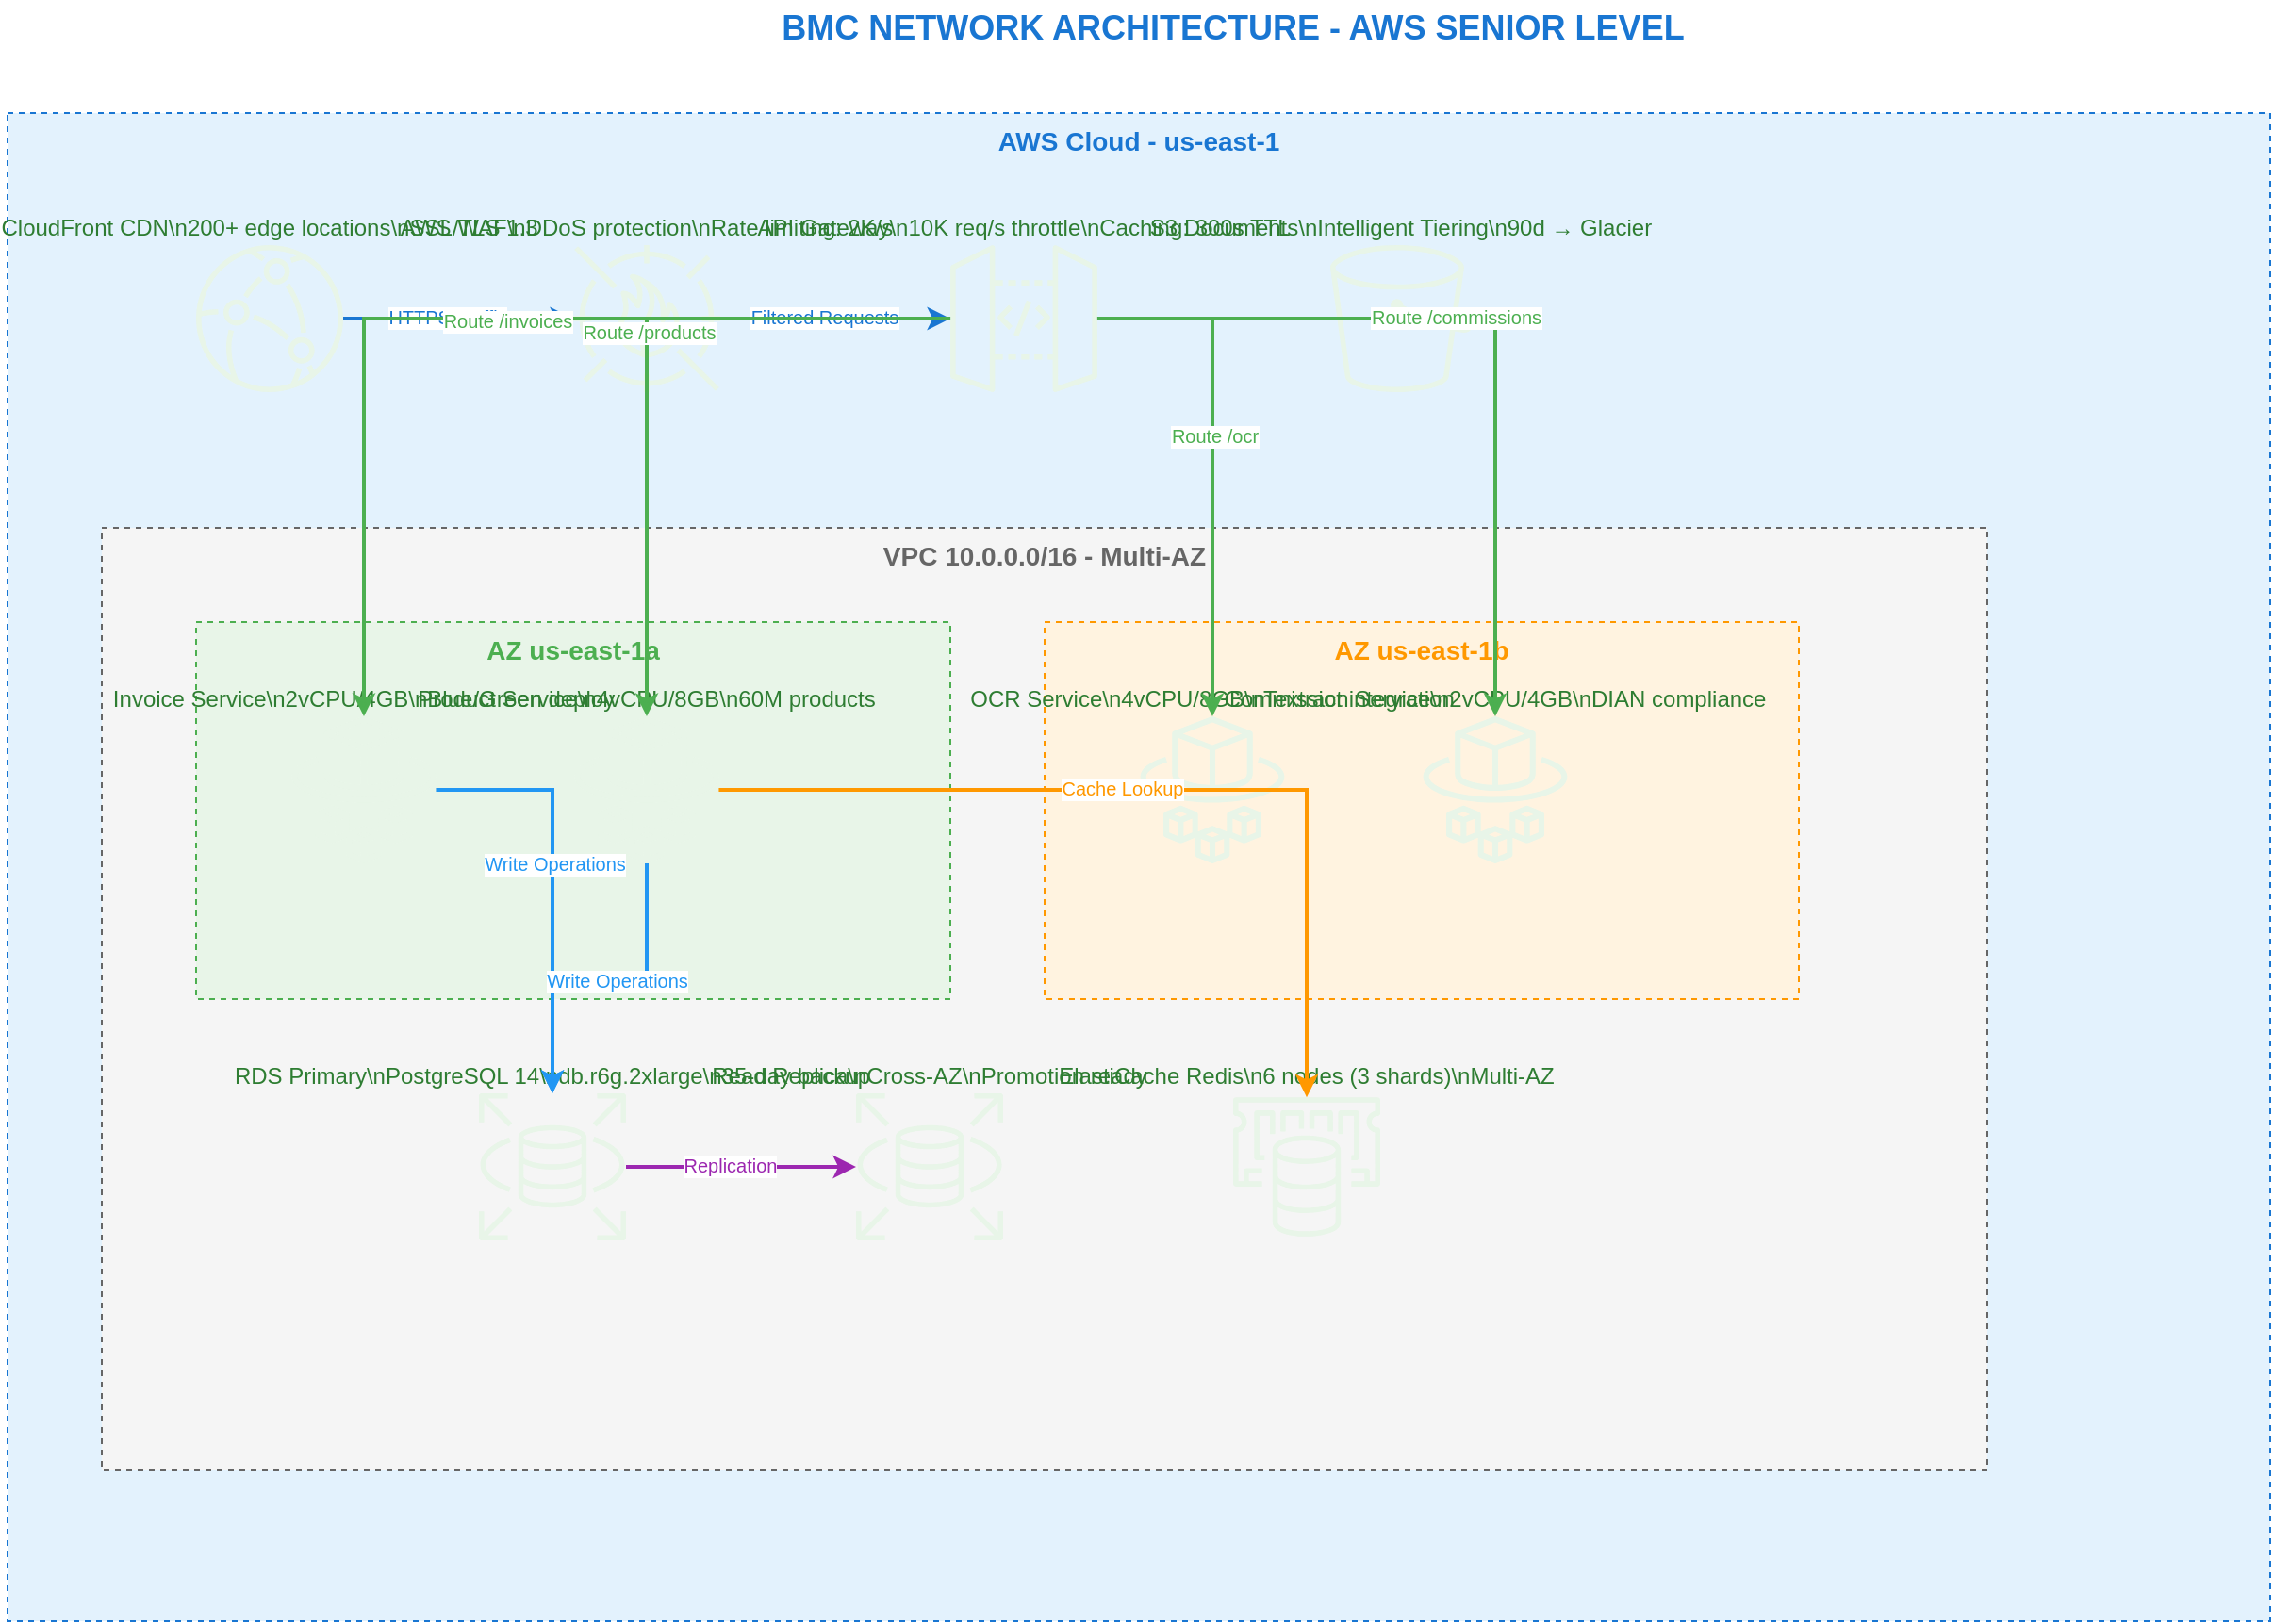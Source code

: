 <?xml version="1.0" encoding="UTF-8"?>
<mxfile version="22.1.11">
  <diagram name="Network Architecture" id="diagram_0">
    <mxGraphModel dx="2500" dy="1600" grid="1" gridSize="10" guides="1" tooltips="1" connect="1" arrows="1" fold="1" page="1" pageScale="1" pageWidth="1400" pageHeight="1000">
      <root>
        <mxCell id="0"/>
        <mxCell id="1" parent="0"/>
        <mxCell id="title_1001" value="BMC NETWORK ARCHITECTURE - AWS SENIOR LEVEL" style="text;html=1;strokeColor=none;fillColor=none;align=center;verticalAlign=middle;whiteSpace=wrap;rounded=0;fontSize=18;fontStyle=1;fontColor=#1976D2;" vertex="1" parent="1">
          <mxGeometry x="400" y="20" width="600" height="30" as="geometry"/>
        </mxCell>
<mxCell id="aws_cloud_1002" value="AWS Cloud - us-east-1" style="fillColor=#E3F2FD;strokeColor=#1976D2;dashed=1;verticalAlign=top;fontStyle=1;fontSize=14;fontColor=#1976D2;" vertex="1" parent="1">
          <mxGeometry x="50" y="80" width="1200" height="800" as="geometry"/>
        </mxCell>
<mxCell id="cloudfront_1003" value="CloudFront CDN\n200+ edge locations\nSSL/TLS 1.3" style="shape=mxgraph.aws4.cloudfront;labelPosition=bottom;verticalLabelPosition=top;align=center;verticalAlign=bottom;fillColor=#E8F5E8;strokeColor=#4CAF50;fontColor=#2E7D32;" vertex="1" parent="1">
          <mxGeometry x="150" y="150" width="78" height="78" as="geometry"/>
        </mxCell>
<mxCell id="waf_1004" value="AWS WAF\nDDoS protection\nRate limiting: 2K/s" style="shape=mxgraph.aws4.waf;labelPosition=bottom;verticalLabelPosition=top;align=center;verticalAlign=bottom;fillColor=#E8F5E8;strokeColor=#4CAF50;fontColor=#2E7D32;" vertex="1" parent="1">
          <mxGeometry x="350" y="150" width="78" height="78" as="geometry"/>
        </mxCell>
<mxCell id="api_gw_1005" value="API Gateway\n10K req/s throttle\nCaching: 300s TTL" style="shape=mxgraph.aws4.api_gateway;labelPosition=bottom;verticalLabelPosition=top;align=center;verticalAlign=bottom;fillColor=#E8F5E8;strokeColor=#4CAF50;fontColor=#2E7D32;" vertex="1" parent="1">
          <mxGeometry x="550" y="150" width="78" height="78" as="geometry"/>
        </mxCell>
<mxCell id="vpc_1006" value="VPC 10.0.0.0/16 - Multi-AZ" style="fillColor=#F5F5F5;strokeColor=#666666;dashed=1;verticalAlign=top;fontStyle=1;fontSize=14;fontColor=#666666;" vertex="1" parent="1">
          <mxGeometry x="100" y="300" width="1000" height="500" as="geometry"/>
        </mxCell>
<mxCell id="az1a_1007" value="AZ us-east-1a" style="fillColor=#E8F5E8;strokeColor=#4CAF50;dashed=1;verticalAlign=top;fontStyle=1;fontSize=14;fontColor=#4CAF50;" vertex="1" parent="1">
          <mxGeometry x="150" y="350" width="400" height="200" as="geometry"/>
        </mxCell>
<mxCell id="invoice_1008" value="Invoice Service\n2vCPU/4GB\nBlue/Green deploy" style="shape=mxgraph.aws4.fargate;labelPosition=bottom;verticalLabelPosition=top;align=center;verticalAlign=bottom;fillColor=#E8F5E8;strokeColor=#4CAF50;fontColor=#2E7D32;" vertex="1" parent="1">
          <mxGeometry x="200" y="400" width="78" height="78" as="geometry"/>
        </mxCell>
<mxCell id="product_1009" value="Product Service\n4vCPU/8GB\n60M products" style="shape=mxgraph.aws4.fargate;labelPosition=bottom;verticalLabelPosition=top;align=center;verticalAlign=bottom;fillColor=#E8F5E8;strokeColor=#4CAF50;fontColor=#2E7D32;" vertex="1" parent="1">
          <mxGeometry x="350" y="400" width="78" height="78" as="geometry"/>
        </mxCell>
<mxCell id="az1b_1010" value="AZ us-east-1b" style="fillColor=#FFF3E0;strokeColor=#FF9800;dashed=1;verticalAlign=top;fontStyle=1;fontSize=14;fontColor=#FF9800;" vertex="1" parent="1">
          <mxGeometry x="600" y="350" width="400" height="200" as="geometry"/>
        </mxCell>
<mxCell id="ocr_1011" value="OCR Service\n4vCPU/8GB\nTextract integration" style="shape=mxgraph.aws4.fargate;labelPosition=bottom;verticalLabelPosition=top;align=center;verticalAlign=bottom;fillColor=#E8F5E8;strokeColor=#4CAF50;fontColor=#2E7D32;" vertex="1" parent="1">
          <mxGeometry x="650" y="400" width="78" height="78" as="geometry"/>
        </mxCell>
<mxCell id="commission_1012" value="Commission Service\n2vCPU/4GB\nDIAN compliance" style="shape=mxgraph.aws4.fargate;labelPosition=bottom;verticalLabelPosition=top;align=center;verticalAlign=bottom;fillColor=#E8F5E8;strokeColor=#4CAF50;fontColor=#2E7D32;" vertex="1" parent="1">
          <mxGeometry x="800" y="400" width="78" height="78" as="geometry"/>
        </mxCell>
<mxCell id="rds_primary_1013" value="RDS Primary\nPostgreSQL 14\ndb.r6g.2xlarge\n35-day backup" style="shape=mxgraph.aws4.rds;labelPosition=bottom;verticalLabelPosition=top;align=center;verticalAlign=bottom;fillColor=#E8F5E8;strokeColor=#4CAF50;fontColor=#2E7D32;" vertex="1" parent="1">
          <mxGeometry x="300" y="600" width="78" height="78" as="geometry"/>
        </mxCell>
<mxCell id="rds_replica_1014" value="Read Replica\nCross-AZ\nPromotion ready" style="shape=mxgraph.aws4.rds;labelPosition=bottom;verticalLabelPosition=top;align=center;verticalAlign=bottom;fillColor=#E8F5E8;strokeColor=#4CAF50;fontColor=#2E7D32;" vertex="1" parent="1">
          <mxGeometry x="500" y="600" width="78" height="78" as="geometry"/>
        </mxCell>
<mxCell id="s3_docs_1015" value="S3 Documents\nIntelligent Tiering\n90d → Glacier" style="shape=mxgraph.aws4.s3;labelPosition=bottom;verticalLabelPosition=top;align=center;verticalAlign=bottom;fillColor=#E8F5E8;strokeColor=#4CAF50;fontColor=#2E7D32;" vertex="1" parent="1">
          <mxGeometry x="750" y="150" width="78" height="78" as="geometry"/>
        </mxCell>
<mxCell id="redis_1016" value="ElastiCache Redis\n6 nodes (3 shards)\nMulti-AZ" style="shape=mxgraph.aws4.elasticache;labelPosition=bottom;verticalLabelPosition=top;align=center;verticalAlign=bottom;fillColor=#E8F5E8;strokeColor=#4CAF50;fontColor=#2E7D32;" vertex="1" parent="1">
          <mxGeometry x="700" y="600" width="78" height="78" as="geometry"/>
        </mxCell>
<mxCell id="conn_1017" style="edgeStyle=orthogonalEdgeStyle;rounded=0;orthogonalLoop=1;jettySize=auto;html=1;strokeColor=#1976D2;strokeWidth=2;fontColor=#1976D2;" edge="1" parent="1" source="cloudfront_1003" target="waf_1004">
          <mxGeometry relative="1" as="geometry">
            <mxPoint x="0" y="-10" as="offset"/>
            <Array as="points"/>
          </mxGeometry>
        </mxCell>
        <mxCell id="label_1018" value="HTTPS Traffic" style="edgeLabel;html=1;align=center;verticalAlign=middle;resizable=0;points=[];fontSize=10;fontColor=#1976D2;" vertex="1" connectable="0" parent="conn_1017">
          <mxGeometry x="-0.1" y="1" relative="1" as="geometry">
            <mxPoint as="offset"/>
          </mxGeometry>
        </mxCell>
<mxCell id="conn_1019" style="edgeStyle=orthogonalEdgeStyle;rounded=0;orthogonalLoop=1;jettySize=auto;html=1;strokeColor=#1976D2;strokeWidth=2;fontColor=#1976D2;" edge="1" parent="1" source="waf_1004" target="api_gw_1005">
          <mxGeometry relative="1" as="geometry">
            <mxPoint x="0" y="-10" as="offset"/>
            <Array as="points"/>
          </mxGeometry>
        </mxCell>
        <mxCell id="label_1020" value="Filtered Requests" style="edgeLabel;html=1;align=center;verticalAlign=middle;resizable=0;points=[];fontSize=10;fontColor=#1976D2;" vertex="1" connectable="0" parent="conn_1019">
          <mxGeometry x="-0.1" y="1" relative="1" as="geometry">
            <mxPoint as="offset"/>
          </mxGeometry>
        </mxCell>
<mxCell id="conn_1021" style="edgeStyle=orthogonalEdgeStyle;rounded=0;orthogonalLoop=1;jettySize=auto;html=1;strokeColor=#4CAF50;strokeWidth=2;fontColor=#4CAF50;" edge="1" parent="1" source="api_gw_1005" target="invoice_1008">
          <mxGeometry relative="1" as="geometry">
            <mxPoint x="0" y="-10" as="offset"/>
            <Array as="points"/>
          </mxGeometry>
        </mxCell>
        <mxCell id="label_1022" value="Route /invoices" style="edgeLabel;html=1;align=center;verticalAlign=middle;resizable=0;points=[];fontSize=10;fontColor=#4CAF50;" vertex="1" connectable="0" parent="conn_1021">
          <mxGeometry x="-0.1" y="1" relative="1" as="geometry">
            <mxPoint as="offset"/>
          </mxGeometry>
        </mxCell>
<mxCell id="conn_1023" style="edgeStyle=orthogonalEdgeStyle;rounded=0;orthogonalLoop=1;jettySize=auto;html=1;strokeColor=#4CAF50;strokeWidth=2;fontColor=#4CAF50;" edge="1" parent="1" source="api_gw_1005" target="product_1009">
          <mxGeometry relative="1" as="geometry">
            <mxPoint x="0" y="-10" as="offset"/>
            <Array as="points"/>
          </mxGeometry>
        </mxCell>
        <mxCell id="label_1024" value="Route /products" style="edgeLabel;html=1;align=center;verticalAlign=middle;resizable=0;points=[];fontSize=10;fontColor=#4CAF50;" vertex="1" connectable="0" parent="conn_1023">
          <mxGeometry x="-0.1" y="1" relative="1" as="geometry">
            <mxPoint as="offset"/>
          </mxGeometry>
        </mxCell>
<mxCell id="conn_1025" style="edgeStyle=orthogonalEdgeStyle;rounded=0;orthogonalLoop=1;jettySize=auto;html=1;strokeColor=#4CAF50;strokeWidth=2;fontColor=#4CAF50;" edge="1" parent="1" source="api_gw_1005" target="ocr_1011">
          <mxGeometry relative="1" as="geometry">
            <mxPoint x="0" y="-10" as="offset"/>
            <Array as="points"/>
          </mxGeometry>
        </mxCell>
        <mxCell id="label_1026" value="Route /ocr" style="edgeLabel;html=1;align=center;verticalAlign=middle;resizable=0;points=[];fontSize=10;fontColor=#4CAF50;" vertex="1" connectable="0" parent="conn_1025">
          <mxGeometry x="-0.1" y="1" relative="1" as="geometry">
            <mxPoint as="offset"/>
          </mxGeometry>
        </mxCell>
<mxCell id="conn_1027" style="edgeStyle=orthogonalEdgeStyle;rounded=0;orthogonalLoop=1;jettySize=auto;html=1;strokeColor=#4CAF50;strokeWidth=2;fontColor=#4CAF50;" edge="1" parent="1" source="api_gw_1005" target="commission_1012">
          <mxGeometry relative="1" as="geometry">
            <mxPoint x="0" y="-10" as="offset"/>
            <Array as="points"/>
          </mxGeometry>
        </mxCell>
        <mxCell id="label_1028" value="Route /commissions" style="edgeLabel;html=1;align=center;verticalAlign=middle;resizable=0;points=[];fontSize=10;fontColor=#4CAF50;" vertex="1" connectable="0" parent="conn_1027">
          <mxGeometry x="-0.1" y="1" relative="1" as="geometry">
            <mxPoint as="offset"/>
          </mxGeometry>
        </mxCell>
<mxCell id="conn_1029" style="edgeStyle=orthogonalEdgeStyle;rounded=0;orthogonalLoop=1;jettySize=auto;html=1;strokeColor=#2196F3;strokeWidth=2;fontColor=#2196F3;" edge="1" parent="1" source="invoice_1008" target="rds_primary_1013">
          <mxGeometry relative="1" as="geometry">
            <mxPoint x="0" y="-10" as="offset"/>
            <Array as="points"/>
          </mxGeometry>
        </mxCell>
        <mxCell id="label_1030" value="Write Operations" style="edgeLabel;html=1;align=center;verticalAlign=middle;resizable=0;points=[];fontSize=10;fontColor=#2196F3;" vertex="1" connectable="0" parent="conn_1029">
          <mxGeometry x="-0.1" y="1" relative="1" as="geometry">
            <mxPoint as="offset"/>
          </mxGeometry>
        </mxCell>
<mxCell id="conn_1031" style="edgeStyle=orthogonalEdgeStyle;rounded=0;orthogonalLoop=1;jettySize=auto;html=1;strokeColor=#2196F3;strokeWidth=2;fontColor=#2196F3;" edge="1" parent="1" source="product_1009" target="rds_primary_1013">
          <mxGeometry relative="1" as="geometry">
            <mxPoint x="0" y="-10" as="offset"/>
            <Array as="points"/>
          </mxGeometry>
        </mxCell>
        <mxCell id="label_1032" value="Write Operations" style="edgeLabel;html=1;align=center;verticalAlign=middle;resizable=0;points=[];fontSize=10;fontColor=#2196F3;" vertex="1" connectable="0" parent="conn_1031">
          <mxGeometry x="-0.1" y="1" relative="1" as="geometry">
            <mxPoint as="offset"/>
          </mxGeometry>
        </mxCell>
<mxCell id="conn_1033" style="edgeStyle=orthogonalEdgeStyle;rounded=0;orthogonalLoop=1;jettySize=auto;html=1;strokeColor=#FF9800;strokeWidth=2;fontColor=#FF9800;" edge="1" parent="1" source="product_1009" target="redis_1016">
          <mxGeometry relative="1" as="geometry">
            <mxPoint x="0" y="-10" as="offset"/>
            <Array as="points"/>
          </mxGeometry>
        </mxCell>
        <mxCell id="label_1034" value="Cache Lookup" style="edgeLabel;html=1;align=center;verticalAlign=middle;resizable=0;points=[];fontSize=10;fontColor=#FF9800;" vertex="1" connectable="0" parent="conn_1033">
          <mxGeometry x="-0.1" y="1" relative="1" as="geometry">
            <mxPoint as="offset"/>
          </mxGeometry>
        </mxCell>
<mxCell id="conn_1035" style="edgeStyle=orthogonalEdgeStyle;rounded=0;orthogonalLoop=1;jettySize=auto;html=1;strokeColor=#9C27B0;strokeWidth=2;fontColor=#9C27B0;" edge="1" parent="1" source="rds_primary_1013" target="rds_replica_1014">
          <mxGeometry relative="1" as="geometry">
            <mxPoint x="0" y="-10" as="offset"/>
            <Array as="points"/>
          </mxGeometry>
        </mxCell>
        <mxCell id="label_1036" value="Replication" style="edgeLabel;html=1;align=center;verticalAlign=middle;resizable=0;points=[];fontSize=10;fontColor=#9C27B0;" vertex="1" connectable="0" parent="conn_1035">
          <mxGeometry x="-0.1" y="1" relative="1" as="geometry">
            <mxPoint as="offset"/>
          </mxGeometry>
        </mxCell>
      </root>
    </mxGraphModel>
  </diagram></mxfile>